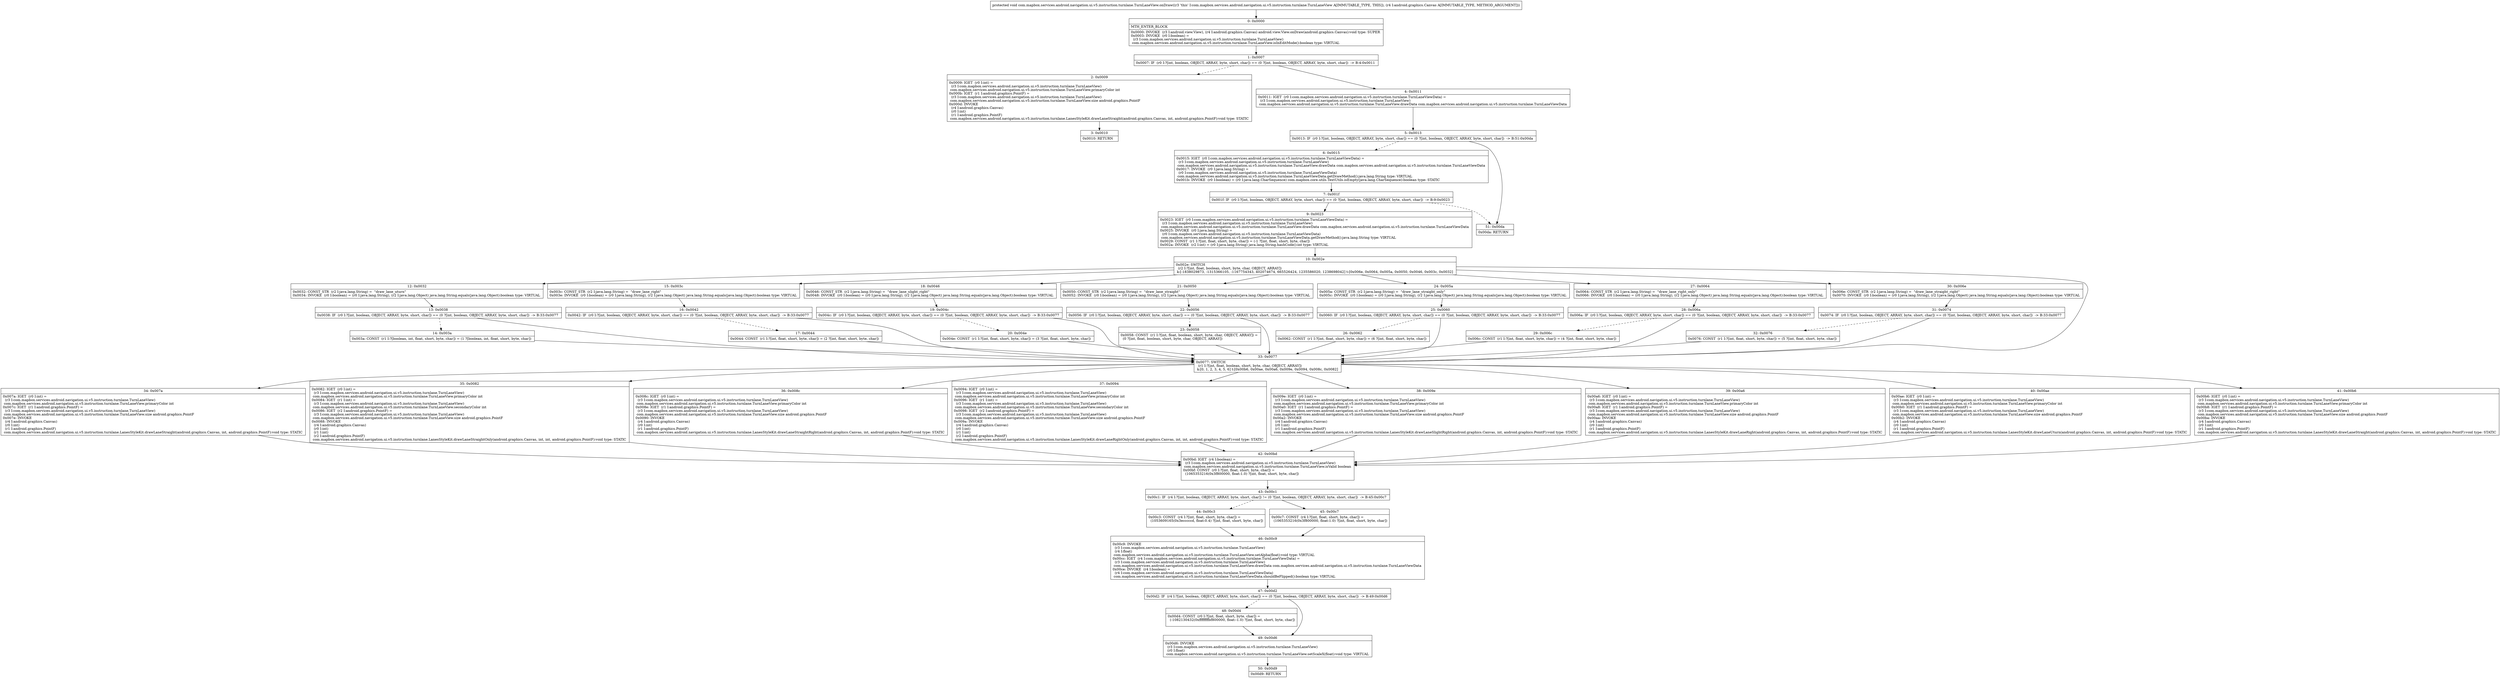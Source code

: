 digraph "CFG forcom.mapbox.services.android.navigation.ui.v5.instruction.turnlane.TurnLaneView.onDraw(Landroid\/graphics\/Canvas;)V" {
Node_0 [shape=record,label="{0\:\ 0x0000|MTH_ENTER_BLOCK\l|0x0000: INVOKE  (r3 I:android.view.View), (r4 I:android.graphics.Canvas) android.view.View.onDraw(android.graphics.Canvas):void type: SUPER \l0x0003: INVOKE  (r0 I:boolean) = \l  (r3 I:com.mapbox.services.android.navigation.ui.v5.instruction.turnlane.TurnLaneView)\l com.mapbox.services.android.navigation.ui.v5.instruction.turnlane.TurnLaneView.isInEditMode():boolean type: VIRTUAL \l}"];
Node_1 [shape=record,label="{1\:\ 0x0007|0x0007: IF  (r0 I:?[int, boolean, OBJECT, ARRAY, byte, short, char]) == (0 ?[int, boolean, OBJECT, ARRAY, byte, short, char])  \-\> B:4:0x0011 \l}"];
Node_2 [shape=record,label="{2\:\ 0x0009|0x0009: IGET  (r0 I:int) = \l  (r3 I:com.mapbox.services.android.navigation.ui.v5.instruction.turnlane.TurnLaneView)\l com.mapbox.services.android.navigation.ui.v5.instruction.turnlane.TurnLaneView.primaryColor int \l0x000b: IGET  (r1 I:android.graphics.PointF) = \l  (r3 I:com.mapbox.services.android.navigation.ui.v5.instruction.turnlane.TurnLaneView)\l com.mapbox.services.android.navigation.ui.v5.instruction.turnlane.TurnLaneView.size android.graphics.PointF \l0x000d: INVOKE  \l  (r4 I:android.graphics.Canvas)\l  (r0 I:int)\l  (r1 I:android.graphics.PointF)\l com.mapbox.services.android.navigation.ui.v5.instruction.turnlane.LanesStyleKit.drawLaneStraight(android.graphics.Canvas, int, android.graphics.PointF):void type: STATIC \l}"];
Node_3 [shape=record,label="{3\:\ 0x0010|0x0010: RETURN   \l}"];
Node_4 [shape=record,label="{4\:\ 0x0011|0x0011: IGET  (r0 I:com.mapbox.services.android.navigation.ui.v5.instruction.turnlane.TurnLaneViewData) = \l  (r3 I:com.mapbox.services.android.navigation.ui.v5.instruction.turnlane.TurnLaneView)\l com.mapbox.services.android.navigation.ui.v5.instruction.turnlane.TurnLaneView.drawData com.mapbox.services.android.navigation.ui.v5.instruction.turnlane.TurnLaneViewData \l}"];
Node_5 [shape=record,label="{5\:\ 0x0013|0x0013: IF  (r0 I:?[int, boolean, OBJECT, ARRAY, byte, short, char]) == (0 ?[int, boolean, OBJECT, ARRAY, byte, short, char])  \-\> B:51:0x00da \l}"];
Node_6 [shape=record,label="{6\:\ 0x0015|0x0015: IGET  (r0 I:com.mapbox.services.android.navigation.ui.v5.instruction.turnlane.TurnLaneViewData) = \l  (r3 I:com.mapbox.services.android.navigation.ui.v5.instruction.turnlane.TurnLaneView)\l com.mapbox.services.android.navigation.ui.v5.instruction.turnlane.TurnLaneView.drawData com.mapbox.services.android.navigation.ui.v5.instruction.turnlane.TurnLaneViewData \l0x0017: INVOKE  (r0 I:java.lang.String) = \l  (r0 I:com.mapbox.services.android.navigation.ui.v5.instruction.turnlane.TurnLaneViewData)\l com.mapbox.services.android.navigation.ui.v5.instruction.turnlane.TurnLaneViewData.getDrawMethod():java.lang.String type: VIRTUAL \l0x001b: INVOKE  (r0 I:boolean) = (r0 I:java.lang.CharSequence) com.mapbox.core.utils.TextUtils.isEmpty(java.lang.CharSequence):boolean type: STATIC \l}"];
Node_7 [shape=record,label="{7\:\ 0x001f|0x001f: IF  (r0 I:?[int, boolean, OBJECT, ARRAY, byte, short, char]) == (0 ?[int, boolean, OBJECT, ARRAY, byte, short, char])  \-\> B:9:0x0023 \l}"];
Node_9 [shape=record,label="{9\:\ 0x0023|0x0023: IGET  (r0 I:com.mapbox.services.android.navigation.ui.v5.instruction.turnlane.TurnLaneViewData) = \l  (r3 I:com.mapbox.services.android.navigation.ui.v5.instruction.turnlane.TurnLaneView)\l com.mapbox.services.android.navigation.ui.v5.instruction.turnlane.TurnLaneView.drawData com.mapbox.services.android.navigation.ui.v5.instruction.turnlane.TurnLaneViewData \l0x0025: INVOKE  (r0 I:java.lang.String) = \l  (r0 I:com.mapbox.services.android.navigation.ui.v5.instruction.turnlane.TurnLaneViewData)\l com.mapbox.services.android.navigation.ui.v5.instruction.turnlane.TurnLaneViewData.getDrawMethod():java.lang.String type: VIRTUAL \l0x0029: CONST  (r1 I:?[int, float, short, byte, char]) = (\-1 ?[int, float, short, byte, char]) \l0x002a: INVOKE  (r2 I:int) = (r0 I:java.lang.String) java.lang.String.hashCode():int type: VIRTUAL \l}"];
Node_10 [shape=record,label="{10\:\ 0x002e|0x002e: SWITCH  \l  (r2 I:?[int, float, boolean, short, byte, char, OBJECT, ARRAY])\l k:[\-1838029873, \-1315366105, \-1167754343, 402074674, 665526424, 1235586020, 1238698042] t:[0x006e, 0x0064, 0x005a, 0x0050, 0x0046, 0x003c, 0x0032] \l}"];
Node_12 [shape=record,label="{12\:\ 0x0032|0x0032: CONST_STR  (r2 I:java.lang.String) =  \"draw_lane_uturn\" \l0x0034: INVOKE  (r0 I:boolean) = (r0 I:java.lang.String), (r2 I:java.lang.Object) java.lang.String.equals(java.lang.Object):boolean type: VIRTUAL \l}"];
Node_13 [shape=record,label="{13\:\ 0x0038|0x0038: IF  (r0 I:?[int, boolean, OBJECT, ARRAY, byte, short, char]) == (0 ?[int, boolean, OBJECT, ARRAY, byte, short, char])  \-\> B:33:0x0077 \l}"];
Node_14 [shape=record,label="{14\:\ 0x003a|0x003a: CONST  (r1 I:?[boolean, int, float, short, byte, char]) = (1 ?[boolean, int, float, short, byte, char]) \l}"];
Node_15 [shape=record,label="{15\:\ 0x003c|0x003c: CONST_STR  (r2 I:java.lang.String) =  \"draw_lane_right\" \l0x003e: INVOKE  (r0 I:boolean) = (r0 I:java.lang.String), (r2 I:java.lang.Object) java.lang.String.equals(java.lang.Object):boolean type: VIRTUAL \l}"];
Node_16 [shape=record,label="{16\:\ 0x0042|0x0042: IF  (r0 I:?[int, boolean, OBJECT, ARRAY, byte, short, char]) == (0 ?[int, boolean, OBJECT, ARRAY, byte, short, char])  \-\> B:33:0x0077 \l}"];
Node_17 [shape=record,label="{17\:\ 0x0044|0x0044: CONST  (r1 I:?[int, float, short, byte, char]) = (2 ?[int, float, short, byte, char]) \l}"];
Node_18 [shape=record,label="{18\:\ 0x0046|0x0046: CONST_STR  (r2 I:java.lang.String) =  \"draw_lane_slight_right\" \l0x0048: INVOKE  (r0 I:boolean) = (r0 I:java.lang.String), (r2 I:java.lang.Object) java.lang.String.equals(java.lang.Object):boolean type: VIRTUAL \l}"];
Node_19 [shape=record,label="{19\:\ 0x004c|0x004c: IF  (r0 I:?[int, boolean, OBJECT, ARRAY, byte, short, char]) == (0 ?[int, boolean, OBJECT, ARRAY, byte, short, char])  \-\> B:33:0x0077 \l}"];
Node_20 [shape=record,label="{20\:\ 0x004e|0x004e: CONST  (r1 I:?[int, float, short, byte, char]) = (3 ?[int, float, short, byte, char]) \l}"];
Node_21 [shape=record,label="{21\:\ 0x0050|0x0050: CONST_STR  (r2 I:java.lang.String) =  \"draw_lane_straight\" \l0x0052: INVOKE  (r0 I:boolean) = (r0 I:java.lang.String), (r2 I:java.lang.Object) java.lang.String.equals(java.lang.Object):boolean type: VIRTUAL \l}"];
Node_22 [shape=record,label="{22\:\ 0x0056|0x0056: IF  (r0 I:?[int, boolean, OBJECT, ARRAY, byte, short, char]) == (0 ?[int, boolean, OBJECT, ARRAY, byte, short, char])  \-\> B:33:0x0077 \l}"];
Node_23 [shape=record,label="{23\:\ 0x0058|0x0058: CONST  (r1 I:?[int, float, boolean, short, byte, char, OBJECT, ARRAY]) = \l  (0 ?[int, float, boolean, short, byte, char, OBJECT, ARRAY])\l \l}"];
Node_24 [shape=record,label="{24\:\ 0x005a|0x005a: CONST_STR  (r2 I:java.lang.String) =  \"draw_lane_straight_only\" \l0x005c: INVOKE  (r0 I:boolean) = (r0 I:java.lang.String), (r2 I:java.lang.Object) java.lang.String.equals(java.lang.Object):boolean type: VIRTUAL \l}"];
Node_25 [shape=record,label="{25\:\ 0x0060|0x0060: IF  (r0 I:?[int, boolean, OBJECT, ARRAY, byte, short, char]) == (0 ?[int, boolean, OBJECT, ARRAY, byte, short, char])  \-\> B:33:0x0077 \l}"];
Node_26 [shape=record,label="{26\:\ 0x0062|0x0062: CONST  (r1 I:?[int, float, short, byte, char]) = (6 ?[int, float, short, byte, char]) \l}"];
Node_27 [shape=record,label="{27\:\ 0x0064|0x0064: CONST_STR  (r2 I:java.lang.String) =  \"draw_lane_right_only\" \l0x0066: INVOKE  (r0 I:boolean) = (r0 I:java.lang.String), (r2 I:java.lang.Object) java.lang.String.equals(java.lang.Object):boolean type: VIRTUAL \l}"];
Node_28 [shape=record,label="{28\:\ 0x006a|0x006a: IF  (r0 I:?[int, boolean, OBJECT, ARRAY, byte, short, char]) == (0 ?[int, boolean, OBJECT, ARRAY, byte, short, char])  \-\> B:33:0x0077 \l}"];
Node_29 [shape=record,label="{29\:\ 0x006c|0x006c: CONST  (r1 I:?[int, float, short, byte, char]) = (4 ?[int, float, short, byte, char]) \l}"];
Node_30 [shape=record,label="{30\:\ 0x006e|0x006e: CONST_STR  (r2 I:java.lang.String) =  \"draw_lane_straight_right\" \l0x0070: INVOKE  (r0 I:boolean) = (r0 I:java.lang.String), (r2 I:java.lang.Object) java.lang.String.equals(java.lang.Object):boolean type: VIRTUAL \l}"];
Node_31 [shape=record,label="{31\:\ 0x0074|0x0074: IF  (r0 I:?[int, boolean, OBJECT, ARRAY, byte, short, char]) == (0 ?[int, boolean, OBJECT, ARRAY, byte, short, char])  \-\> B:33:0x0077 \l}"];
Node_32 [shape=record,label="{32\:\ 0x0076|0x0076: CONST  (r1 I:?[int, float, short, byte, char]) = (5 ?[int, float, short, byte, char]) \l}"];
Node_33 [shape=record,label="{33\:\ 0x0077|0x0077: SWITCH  \l  (r1 I:?[int, float, boolean, short, byte, char, OBJECT, ARRAY])\l k:[0, 1, 2, 3, 4, 5, 6] t:[0x00b6, 0x00ae, 0x00a6, 0x009e, 0x0094, 0x008c, 0x0082] \l}"];
Node_34 [shape=record,label="{34\:\ 0x007a|0x007a: IGET  (r0 I:int) = \l  (r3 I:com.mapbox.services.android.navigation.ui.v5.instruction.turnlane.TurnLaneView)\l com.mapbox.services.android.navigation.ui.v5.instruction.turnlane.TurnLaneView.primaryColor int \l0x007c: IGET  (r1 I:android.graphics.PointF) = \l  (r3 I:com.mapbox.services.android.navigation.ui.v5.instruction.turnlane.TurnLaneView)\l com.mapbox.services.android.navigation.ui.v5.instruction.turnlane.TurnLaneView.size android.graphics.PointF \l0x007e: INVOKE  \l  (r4 I:android.graphics.Canvas)\l  (r0 I:int)\l  (r1 I:android.graphics.PointF)\l com.mapbox.services.android.navigation.ui.v5.instruction.turnlane.LanesStyleKit.drawLaneStraight(android.graphics.Canvas, int, android.graphics.PointF):void type: STATIC \l}"];
Node_35 [shape=record,label="{35\:\ 0x0082|0x0082: IGET  (r0 I:int) = \l  (r3 I:com.mapbox.services.android.navigation.ui.v5.instruction.turnlane.TurnLaneView)\l com.mapbox.services.android.navigation.ui.v5.instruction.turnlane.TurnLaneView.primaryColor int \l0x0084: IGET  (r1 I:int) = \l  (r3 I:com.mapbox.services.android.navigation.ui.v5.instruction.turnlane.TurnLaneView)\l com.mapbox.services.android.navigation.ui.v5.instruction.turnlane.TurnLaneView.secondaryColor int \l0x0086: IGET  (r2 I:android.graphics.PointF) = \l  (r3 I:com.mapbox.services.android.navigation.ui.v5.instruction.turnlane.TurnLaneView)\l com.mapbox.services.android.navigation.ui.v5.instruction.turnlane.TurnLaneView.size android.graphics.PointF \l0x0088: INVOKE  \l  (r4 I:android.graphics.Canvas)\l  (r0 I:int)\l  (r1 I:int)\l  (r2 I:android.graphics.PointF)\l com.mapbox.services.android.navigation.ui.v5.instruction.turnlane.LanesStyleKit.drawLaneStraightOnly(android.graphics.Canvas, int, int, android.graphics.PointF):void type: STATIC \l}"];
Node_36 [shape=record,label="{36\:\ 0x008c|0x008c: IGET  (r0 I:int) = \l  (r3 I:com.mapbox.services.android.navigation.ui.v5.instruction.turnlane.TurnLaneView)\l com.mapbox.services.android.navigation.ui.v5.instruction.turnlane.TurnLaneView.primaryColor int \l0x008e: IGET  (r1 I:android.graphics.PointF) = \l  (r3 I:com.mapbox.services.android.navigation.ui.v5.instruction.turnlane.TurnLaneView)\l com.mapbox.services.android.navigation.ui.v5.instruction.turnlane.TurnLaneView.size android.graphics.PointF \l0x0090: INVOKE  \l  (r4 I:android.graphics.Canvas)\l  (r0 I:int)\l  (r1 I:android.graphics.PointF)\l com.mapbox.services.android.navigation.ui.v5.instruction.turnlane.LanesStyleKit.drawLaneStraightRight(android.graphics.Canvas, int, android.graphics.PointF):void type: STATIC \l}"];
Node_37 [shape=record,label="{37\:\ 0x0094|0x0094: IGET  (r0 I:int) = \l  (r3 I:com.mapbox.services.android.navigation.ui.v5.instruction.turnlane.TurnLaneView)\l com.mapbox.services.android.navigation.ui.v5.instruction.turnlane.TurnLaneView.primaryColor int \l0x0096: IGET  (r1 I:int) = \l  (r3 I:com.mapbox.services.android.navigation.ui.v5.instruction.turnlane.TurnLaneView)\l com.mapbox.services.android.navigation.ui.v5.instruction.turnlane.TurnLaneView.secondaryColor int \l0x0098: IGET  (r2 I:android.graphics.PointF) = \l  (r3 I:com.mapbox.services.android.navigation.ui.v5.instruction.turnlane.TurnLaneView)\l com.mapbox.services.android.navigation.ui.v5.instruction.turnlane.TurnLaneView.size android.graphics.PointF \l0x009a: INVOKE  \l  (r4 I:android.graphics.Canvas)\l  (r0 I:int)\l  (r1 I:int)\l  (r2 I:android.graphics.PointF)\l com.mapbox.services.android.navigation.ui.v5.instruction.turnlane.LanesStyleKit.drawLaneRightOnly(android.graphics.Canvas, int, int, android.graphics.PointF):void type: STATIC \l}"];
Node_38 [shape=record,label="{38\:\ 0x009e|0x009e: IGET  (r0 I:int) = \l  (r3 I:com.mapbox.services.android.navigation.ui.v5.instruction.turnlane.TurnLaneView)\l com.mapbox.services.android.navigation.ui.v5.instruction.turnlane.TurnLaneView.primaryColor int \l0x00a0: IGET  (r1 I:android.graphics.PointF) = \l  (r3 I:com.mapbox.services.android.navigation.ui.v5.instruction.turnlane.TurnLaneView)\l com.mapbox.services.android.navigation.ui.v5.instruction.turnlane.TurnLaneView.size android.graphics.PointF \l0x00a2: INVOKE  \l  (r4 I:android.graphics.Canvas)\l  (r0 I:int)\l  (r1 I:android.graphics.PointF)\l com.mapbox.services.android.navigation.ui.v5.instruction.turnlane.LanesStyleKit.drawLaneSlightRight(android.graphics.Canvas, int, android.graphics.PointF):void type: STATIC \l}"];
Node_39 [shape=record,label="{39\:\ 0x00a6|0x00a6: IGET  (r0 I:int) = \l  (r3 I:com.mapbox.services.android.navigation.ui.v5.instruction.turnlane.TurnLaneView)\l com.mapbox.services.android.navigation.ui.v5.instruction.turnlane.TurnLaneView.primaryColor int \l0x00a8: IGET  (r1 I:android.graphics.PointF) = \l  (r3 I:com.mapbox.services.android.navigation.ui.v5.instruction.turnlane.TurnLaneView)\l com.mapbox.services.android.navigation.ui.v5.instruction.turnlane.TurnLaneView.size android.graphics.PointF \l0x00aa: INVOKE  \l  (r4 I:android.graphics.Canvas)\l  (r0 I:int)\l  (r1 I:android.graphics.PointF)\l com.mapbox.services.android.navigation.ui.v5.instruction.turnlane.LanesStyleKit.drawLaneRight(android.graphics.Canvas, int, android.graphics.PointF):void type: STATIC \l}"];
Node_40 [shape=record,label="{40\:\ 0x00ae|0x00ae: IGET  (r0 I:int) = \l  (r3 I:com.mapbox.services.android.navigation.ui.v5.instruction.turnlane.TurnLaneView)\l com.mapbox.services.android.navigation.ui.v5.instruction.turnlane.TurnLaneView.primaryColor int \l0x00b0: IGET  (r1 I:android.graphics.PointF) = \l  (r3 I:com.mapbox.services.android.navigation.ui.v5.instruction.turnlane.TurnLaneView)\l com.mapbox.services.android.navigation.ui.v5.instruction.turnlane.TurnLaneView.size android.graphics.PointF \l0x00b2: INVOKE  \l  (r4 I:android.graphics.Canvas)\l  (r0 I:int)\l  (r1 I:android.graphics.PointF)\l com.mapbox.services.android.navigation.ui.v5.instruction.turnlane.LanesStyleKit.drawLaneUturn(android.graphics.Canvas, int, android.graphics.PointF):void type: STATIC \l}"];
Node_41 [shape=record,label="{41\:\ 0x00b6|0x00b6: IGET  (r0 I:int) = \l  (r3 I:com.mapbox.services.android.navigation.ui.v5.instruction.turnlane.TurnLaneView)\l com.mapbox.services.android.navigation.ui.v5.instruction.turnlane.TurnLaneView.primaryColor int \l0x00b8: IGET  (r1 I:android.graphics.PointF) = \l  (r3 I:com.mapbox.services.android.navigation.ui.v5.instruction.turnlane.TurnLaneView)\l com.mapbox.services.android.navigation.ui.v5.instruction.turnlane.TurnLaneView.size android.graphics.PointF \l0x00ba: INVOKE  \l  (r4 I:android.graphics.Canvas)\l  (r0 I:int)\l  (r1 I:android.graphics.PointF)\l com.mapbox.services.android.navigation.ui.v5.instruction.turnlane.LanesStyleKit.drawLaneStraight(android.graphics.Canvas, int, android.graphics.PointF):void type: STATIC \l}"];
Node_42 [shape=record,label="{42\:\ 0x00bd|0x00bd: IGET  (r4 I:boolean) = \l  (r3 I:com.mapbox.services.android.navigation.ui.v5.instruction.turnlane.TurnLaneView)\l com.mapbox.services.android.navigation.ui.v5.instruction.turnlane.TurnLaneView.isValid boolean \l0x00bf: CONST  (r0 I:?[int, float, short, byte, char]) = \l  (1065353216(0x3f800000, float:1.0) ?[int, float, short, byte, char])\l \l}"];
Node_43 [shape=record,label="{43\:\ 0x00c1|0x00c1: IF  (r4 I:?[int, boolean, OBJECT, ARRAY, byte, short, char]) != (0 ?[int, boolean, OBJECT, ARRAY, byte, short, char])  \-\> B:45:0x00c7 \l}"];
Node_44 [shape=record,label="{44\:\ 0x00c3|0x00c3: CONST  (r4 I:?[int, float, short, byte, char]) = \l  (1053609165(0x3ecccccd, float:0.4) ?[int, float, short, byte, char])\l \l}"];
Node_45 [shape=record,label="{45\:\ 0x00c7|0x00c7: CONST  (r4 I:?[int, float, short, byte, char]) = \l  (1065353216(0x3f800000, float:1.0) ?[int, float, short, byte, char])\l \l}"];
Node_46 [shape=record,label="{46\:\ 0x00c9|0x00c9: INVOKE  \l  (r3 I:com.mapbox.services.android.navigation.ui.v5.instruction.turnlane.TurnLaneView)\l  (r4 I:float)\l com.mapbox.services.android.navigation.ui.v5.instruction.turnlane.TurnLaneView.setAlpha(float):void type: VIRTUAL \l0x00cc: IGET  (r4 I:com.mapbox.services.android.navigation.ui.v5.instruction.turnlane.TurnLaneViewData) = \l  (r3 I:com.mapbox.services.android.navigation.ui.v5.instruction.turnlane.TurnLaneView)\l com.mapbox.services.android.navigation.ui.v5.instruction.turnlane.TurnLaneView.drawData com.mapbox.services.android.navigation.ui.v5.instruction.turnlane.TurnLaneViewData \l0x00ce: INVOKE  (r4 I:boolean) = \l  (r4 I:com.mapbox.services.android.navigation.ui.v5.instruction.turnlane.TurnLaneViewData)\l com.mapbox.services.android.navigation.ui.v5.instruction.turnlane.TurnLaneViewData.shouldBeFlipped():boolean type: VIRTUAL \l}"];
Node_47 [shape=record,label="{47\:\ 0x00d2|0x00d2: IF  (r4 I:?[int, boolean, OBJECT, ARRAY, byte, short, char]) == (0 ?[int, boolean, OBJECT, ARRAY, byte, short, char])  \-\> B:49:0x00d6 \l}"];
Node_48 [shape=record,label="{48\:\ 0x00d4|0x00d4: CONST  (r0 I:?[int, float, short, byte, char]) = \l  (\-1082130432(0xffffffffbf800000, float:\-1.0) ?[int, float, short, byte, char])\l \l}"];
Node_49 [shape=record,label="{49\:\ 0x00d6|0x00d6: INVOKE  \l  (r3 I:com.mapbox.services.android.navigation.ui.v5.instruction.turnlane.TurnLaneView)\l  (r0 I:float)\l com.mapbox.services.android.navigation.ui.v5.instruction.turnlane.TurnLaneView.setScaleX(float):void type: VIRTUAL \l}"];
Node_50 [shape=record,label="{50\:\ 0x00d9|0x00d9: RETURN   \l}"];
Node_51 [shape=record,label="{51\:\ 0x00da|0x00da: RETURN   \l}"];
MethodNode[shape=record,label="{protected void com.mapbox.services.android.navigation.ui.v5.instruction.turnlane.TurnLaneView.onDraw((r3 'this' I:com.mapbox.services.android.navigation.ui.v5.instruction.turnlane.TurnLaneView A[IMMUTABLE_TYPE, THIS]), (r4 I:android.graphics.Canvas A[IMMUTABLE_TYPE, METHOD_ARGUMENT])) }"];
MethodNode -> Node_0;
Node_0 -> Node_1;
Node_1 -> Node_2[style=dashed];
Node_1 -> Node_4;
Node_2 -> Node_3;
Node_4 -> Node_5;
Node_5 -> Node_6[style=dashed];
Node_5 -> Node_51;
Node_6 -> Node_7;
Node_7 -> Node_9;
Node_7 -> Node_51[style=dashed];
Node_9 -> Node_10;
Node_10 -> Node_12;
Node_10 -> Node_15;
Node_10 -> Node_18;
Node_10 -> Node_21;
Node_10 -> Node_24;
Node_10 -> Node_27;
Node_10 -> Node_30;
Node_10 -> Node_33;
Node_12 -> Node_13;
Node_13 -> Node_14[style=dashed];
Node_13 -> Node_33;
Node_14 -> Node_33;
Node_15 -> Node_16;
Node_16 -> Node_17[style=dashed];
Node_16 -> Node_33;
Node_17 -> Node_33;
Node_18 -> Node_19;
Node_19 -> Node_20[style=dashed];
Node_19 -> Node_33;
Node_20 -> Node_33;
Node_21 -> Node_22;
Node_22 -> Node_23[style=dashed];
Node_22 -> Node_33;
Node_23 -> Node_33;
Node_24 -> Node_25;
Node_25 -> Node_26[style=dashed];
Node_25 -> Node_33;
Node_26 -> Node_33;
Node_27 -> Node_28;
Node_28 -> Node_29[style=dashed];
Node_28 -> Node_33;
Node_29 -> Node_33;
Node_30 -> Node_31;
Node_31 -> Node_32[style=dashed];
Node_31 -> Node_33;
Node_32 -> Node_33;
Node_33 -> Node_34;
Node_33 -> Node_35;
Node_33 -> Node_36;
Node_33 -> Node_37;
Node_33 -> Node_38;
Node_33 -> Node_39;
Node_33 -> Node_40;
Node_33 -> Node_41;
Node_34 -> Node_42;
Node_35 -> Node_42;
Node_36 -> Node_42;
Node_37 -> Node_42;
Node_38 -> Node_42;
Node_39 -> Node_42;
Node_40 -> Node_42;
Node_41 -> Node_42;
Node_42 -> Node_43;
Node_43 -> Node_44[style=dashed];
Node_43 -> Node_45;
Node_44 -> Node_46;
Node_45 -> Node_46;
Node_46 -> Node_47;
Node_47 -> Node_48[style=dashed];
Node_47 -> Node_49;
Node_48 -> Node_49;
Node_49 -> Node_50;
}

